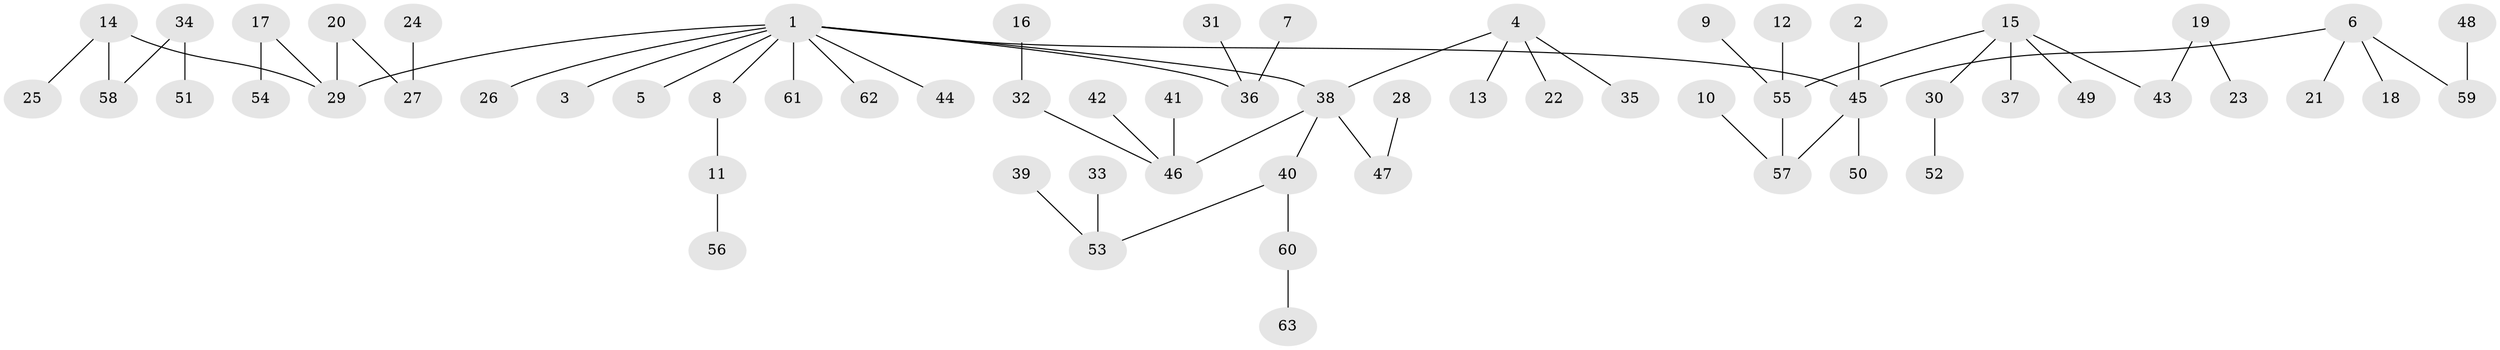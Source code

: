 // original degree distribution, {10: 0.008, 2: 0.288, 3: 0.112, 6: 0.016, 5: 0.032, 4: 0.064, 1: 0.48}
// Generated by graph-tools (version 1.1) at 2025/26/03/09/25 03:26:24]
// undirected, 63 vertices, 62 edges
graph export_dot {
graph [start="1"]
  node [color=gray90,style=filled];
  1;
  2;
  3;
  4;
  5;
  6;
  7;
  8;
  9;
  10;
  11;
  12;
  13;
  14;
  15;
  16;
  17;
  18;
  19;
  20;
  21;
  22;
  23;
  24;
  25;
  26;
  27;
  28;
  29;
  30;
  31;
  32;
  33;
  34;
  35;
  36;
  37;
  38;
  39;
  40;
  41;
  42;
  43;
  44;
  45;
  46;
  47;
  48;
  49;
  50;
  51;
  52;
  53;
  54;
  55;
  56;
  57;
  58;
  59;
  60;
  61;
  62;
  63;
  1 -- 3 [weight=1.0];
  1 -- 5 [weight=1.0];
  1 -- 8 [weight=1.0];
  1 -- 26 [weight=1.0];
  1 -- 29 [weight=1.0];
  1 -- 36 [weight=1.0];
  1 -- 38 [weight=1.0];
  1 -- 44 [weight=1.0];
  1 -- 45 [weight=1.0];
  1 -- 61 [weight=1.0];
  1 -- 62 [weight=1.0];
  2 -- 45 [weight=1.0];
  4 -- 13 [weight=1.0];
  4 -- 22 [weight=1.0];
  4 -- 35 [weight=1.0];
  4 -- 38 [weight=1.0];
  6 -- 18 [weight=1.0];
  6 -- 21 [weight=1.0];
  6 -- 45 [weight=1.0];
  6 -- 59 [weight=1.0];
  7 -- 36 [weight=1.0];
  8 -- 11 [weight=1.0];
  9 -- 55 [weight=1.0];
  10 -- 57 [weight=1.0];
  11 -- 56 [weight=1.0];
  12 -- 55 [weight=1.0];
  14 -- 25 [weight=1.0];
  14 -- 29 [weight=1.0];
  14 -- 58 [weight=1.0];
  15 -- 30 [weight=1.0];
  15 -- 37 [weight=1.0];
  15 -- 43 [weight=1.0];
  15 -- 49 [weight=1.0];
  15 -- 55 [weight=1.0];
  16 -- 32 [weight=1.0];
  17 -- 29 [weight=1.0];
  17 -- 54 [weight=1.0];
  19 -- 23 [weight=1.0];
  19 -- 43 [weight=1.0];
  20 -- 27 [weight=1.0];
  20 -- 29 [weight=1.0];
  24 -- 27 [weight=1.0];
  28 -- 47 [weight=1.0];
  30 -- 52 [weight=1.0];
  31 -- 36 [weight=1.0];
  32 -- 46 [weight=1.0];
  33 -- 53 [weight=1.0];
  34 -- 51 [weight=1.0];
  34 -- 58 [weight=1.0];
  38 -- 40 [weight=1.0];
  38 -- 46 [weight=1.0];
  38 -- 47 [weight=1.0];
  39 -- 53 [weight=1.0];
  40 -- 53 [weight=1.0];
  40 -- 60 [weight=1.0];
  41 -- 46 [weight=1.0];
  42 -- 46 [weight=1.0];
  45 -- 50 [weight=1.0];
  45 -- 57 [weight=1.0];
  48 -- 59 [weight=1.0];
  55 -- 57 [weight=1.0];
  60 -- 63 [weight=1.0];
}
